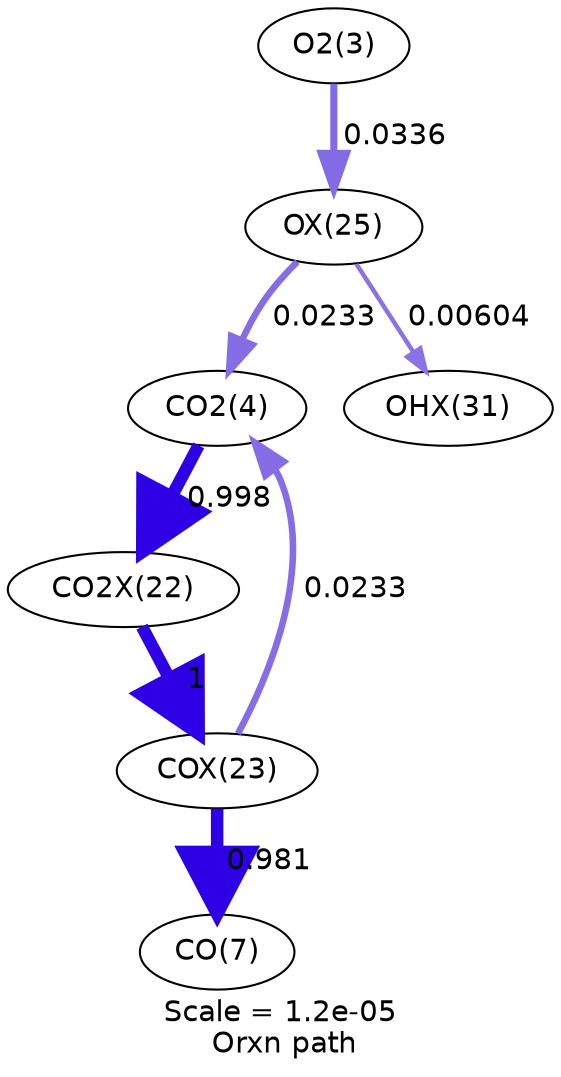 digraph reaction_paths {
center=1;
s25 -> s2[fontname="Helvetica", penwidth=6, arrowsize=3, color="0.7, 1.5, 0.9"
, label=" 0.998"];
s3 -> s25[fontname="Helvetica", penwidth=3.16, arrowsize=1.58, color="0.7, 0.523, 0.9"
, label=" 0.0233"];
s5 -> s25[fontname="Helvetica", penwidth=3.16, arrowsize=1.58, color="0.7, 0.523, 0.9"
, label=" 0.0233"];
s2 -> s3[fontname="Helvetica", penwidth=6, arrowsize=3, color="0.7, 1.5, 0.9"
, label=" 1"];
s3 -> s28[fontname="Helvetica", penwidth=5.99, arrowsize=2.99, color="0.7, 1.48, 0.9"
, label=" 0.981"];
s24 -> s5[fontname="Helvetica", penwidth=3.44, arrowsize=1.72, color="0.7, 0.534, 0.9"
, label=" 0.0336"];
s5 -> s11[fontname="Helvetica", penwidth=2.14, arrowsize=1.07, color="0.7, 0.506, 0.9"
, label=" 0.00604"];
s2 [ fontname="Helvetica", label="CO2X(22)"];
s3 [ fontname="Helvetica", label="COX(23)"];
s5 [ fontname="Helvetica", label="OX(25)"];
s11 [ fontname="Helvetica", label="OHX(31)"];
s24 [ fontname="Helvetica", label="O2(3)"];
s25 [ fontname="Helvetica", label="CO2(4)"];
s28 [ fontname="Helvetica", label="CO(7)"];
 label = "Scale = 1.2e-05\l Orxn path";
 fontname = "Helvetica";
}
